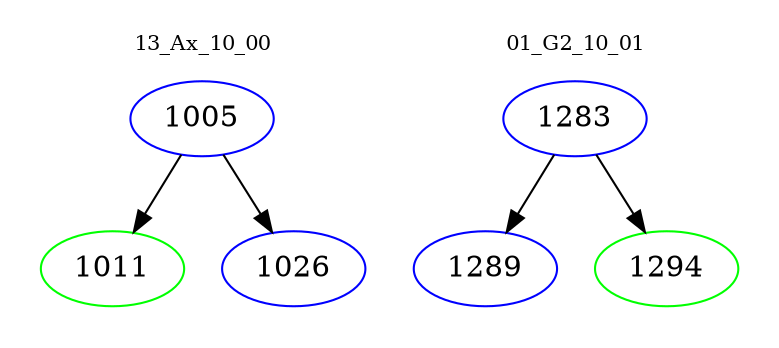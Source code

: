 digraph{
subgraph cluster_0 {
color = white
label = "13_Ax_10_00";
fontsize=10;
T0_1005 [label="1005", color="blue"]
T0_1005 -> T0_1011 [color="black"]
T0_1011 [label="1011", color="green"]
T0_1005 -> T0_1026 [color="black"]
T0_1026 [label="1026", color="blue"]
}
subgraph cluster_1 {
color = white
label = "01_G2_10_01";
fontsize=10;
T1_1283 [label="1283", color="blue"]
T1_1283 -> T1_1289 [color="black"]
T1_1289 [label="1289", color="blue"]
T1_1283 -> T1_1294 [color="black"]
T1_1294 [label="1294", color="green"]
}
}

